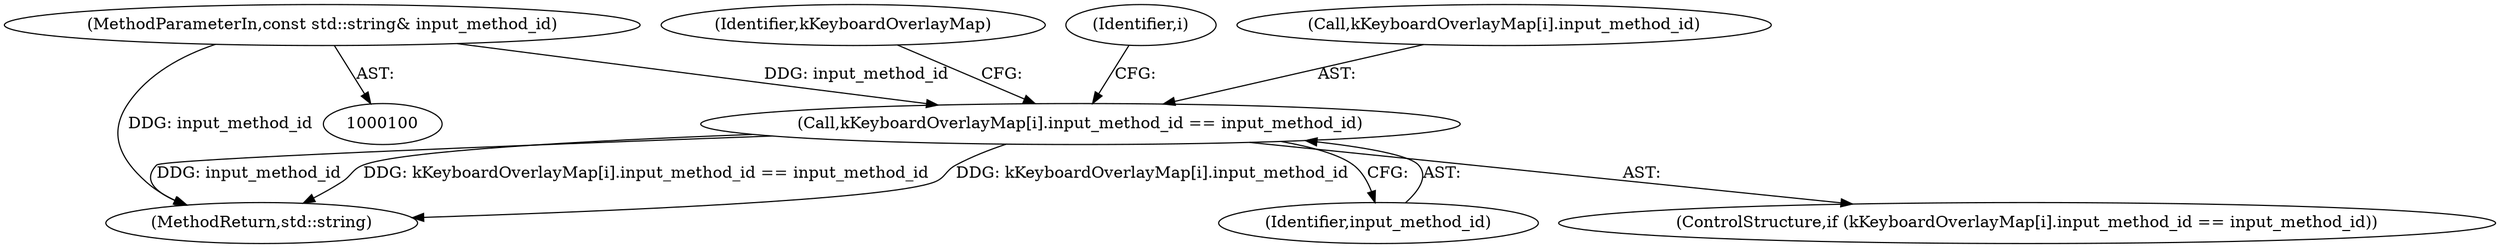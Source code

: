 digraph "1_Chrome_dc7b094a338c6c521f918f478e993f0f74bbea0d_46@array" {
"1000116" [label="(Call,kKeyboardOverlayMap[i].input_method_id == input_method_id)"];
"1000101" [label="(MethodParameterIn,const std::string& input_method_id)"];
"1000127" [label="(Identifier,kKeyboardOverlayMap)"];
"1000113" [label="(Identifier,i)"];
"1000101" [label="(MethodParameterIn,const std::string& input_method_id)"];
"1000132" [label="(MethodReturn,std::string)"];
"1000117" [label="(Call,kKeyboardOverlayMap[i].input_method_id)"];
"1000122" [label="(Identifier,input_method_id)"];
"1000115" [label="(ControlStructure,if (kKeyboardOverlayMap[i].input_method_id == input_method_id))"];
"1000116" [label="(Call,kKeyboardOverlayMap[i].input_method_id == input_method_id)"];
"1000116" -> "1000115"  [label="AST: "];
"1000116" -> "1000122"  [label="CFG: "];
"1000117" -> "1000116"  [label="AST: "];
"1000122" -> "1000116"  [label="AST: "];
"1000127" -> "1000116"  [label="CFG: "];
"1000113" -> "1000116"  [label="CFG: "];
"1000116" -> "1000132"  [label="DDG: kKeyboardOverlayMap[i].input_method_id"];
"1000116" -> "1000132"  [label="DDG: input_method_id"];
"1000116" -> "1000132"  [label="DDG: kKeyboardOverlayMap[i].input_method_id == input_method_id"];
"1000101" -> "1000116"  [label="DDG: input_method_id"];
"1000101" -> "1000100"  [label="AST: "];
"1000101" -> "1000132"  [label="DDG: input_method_id"];
}

